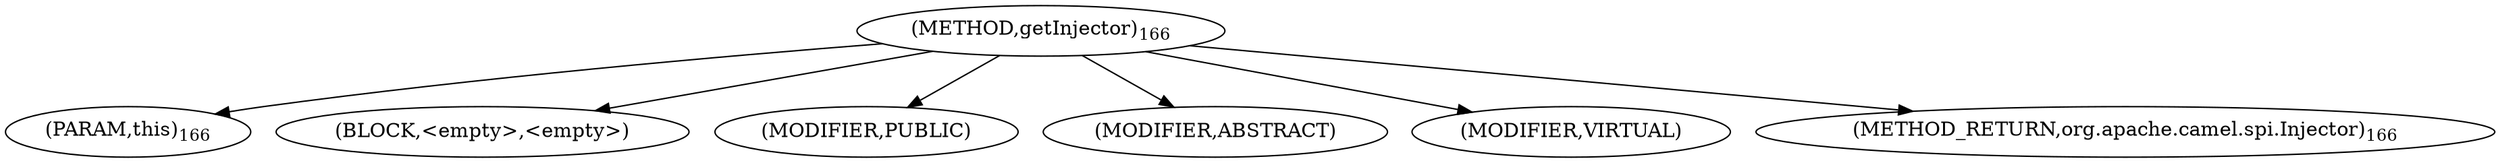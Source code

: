 digraph "getInjector" {  
"150" [label = <(METHOD,getInjector)<SUB>166</SUB>> ]
"151" [label = <(PARAM,this)<SUB>166</SUB>> ]
"152" [label = <(BLOCK,&lt;empty&gt;,&lt;empty&gt;)> ]
"153" [label = <(MODIFIER,PUBLIC)> ]
"154" [label = <(MODIFIER,ABSTRACT)> ]
"155" [label = <(MODIFIER,VIRTUAL)> ]
"156" [label = <(METHOD_RETURN,org.apache.camel.spi.Injector)<SUB>166</SUB>> ]
  "150" -> "151" 
  "150" -> "152" 
  "150" -> "153" 
  "150" -> "154" 
  "150" -> "155" 
  "150" -> "156" 
}
